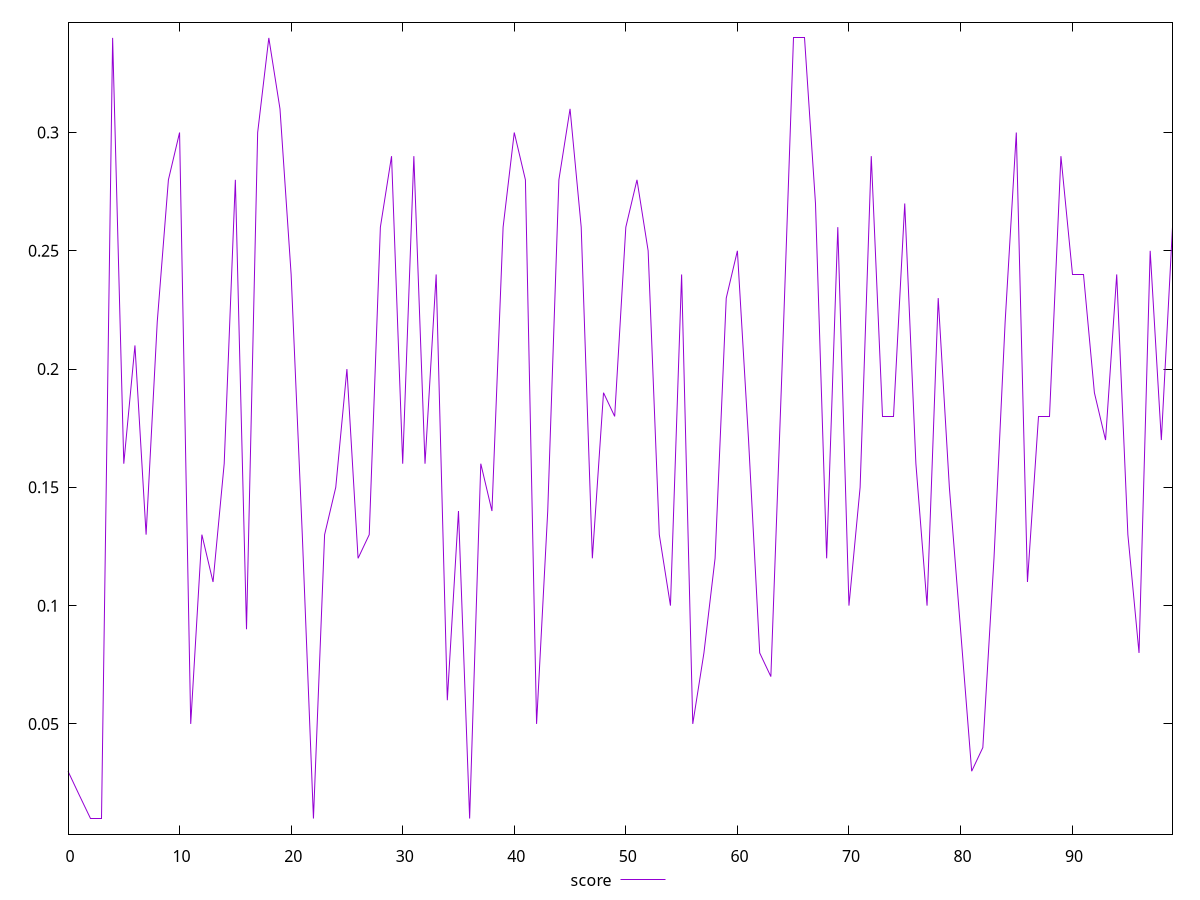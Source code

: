 reset

$score <<EOF
0 0.03
1 0.02
2 0.01
3 0.01
4 0.34
5 0.16
6 0.21
7 0.13
8 0.22
9 0.28
10 0.3
11 0.05
12 0.13
13 0.11
14 0.16
15 0.28
16 0.09
17 0.3
18 0.34
19 0.31
20 0.24
21 0.13
22 0.01
23 0.13
24 0.15
25 0.2
26 0.12
27 0.13
28 0.26
29 0.29
30 0.16
31 0.29
32 0.16
33 0.24
34 0.06
35 0.14
36 0.01
37 0.16
38 0.14
39 0.26
40 0.3
41 0.28
42 0.05
43 0.14
44 0.28
45 0.31
46 0.26
47 0.12
48 0.19
49 0.18
50 0.26
51 0.28
52 0.25
53 0.13
54 0.1
55 0.24
56 0.05
57 0.08
58 0.12
59 0.23
60 0.25
61 0.17
62 0.08
63 0.07
64 0.2
65 0.34
66 0.34
67 0.27
68 0.12
69 0.26
70 0.1
71 0.15
72 0.29
73 0.18
74 0.18
75 0.27
76 0.16
77 0.1
78 0.23
79 0.15
80 0.09
81 0.03
82 0.04
83 0.12
84 0.22
85 0.3
86 0.11
87 0.18
88 0.18
89 0.29
90 0.24
91 0.24
92 0.19
93 0.17
94 0.24
95 0.13
96 0.08
97 0.25
98 0.17
99 0.26
EOF

set key outside below
set xrange [0:99]
set yrange [0.0033999999999999994:0.3466]
set trange [0.0033999999999999994:0.3466]
set terminal svg size 640, 500 enhanced background rgb 'white'
set output "report_00019_2021-02-10T18-14-37.922Z//max-potential-fid/samples/pages/score/values.svg"

plot $score title "score" with line

reset
